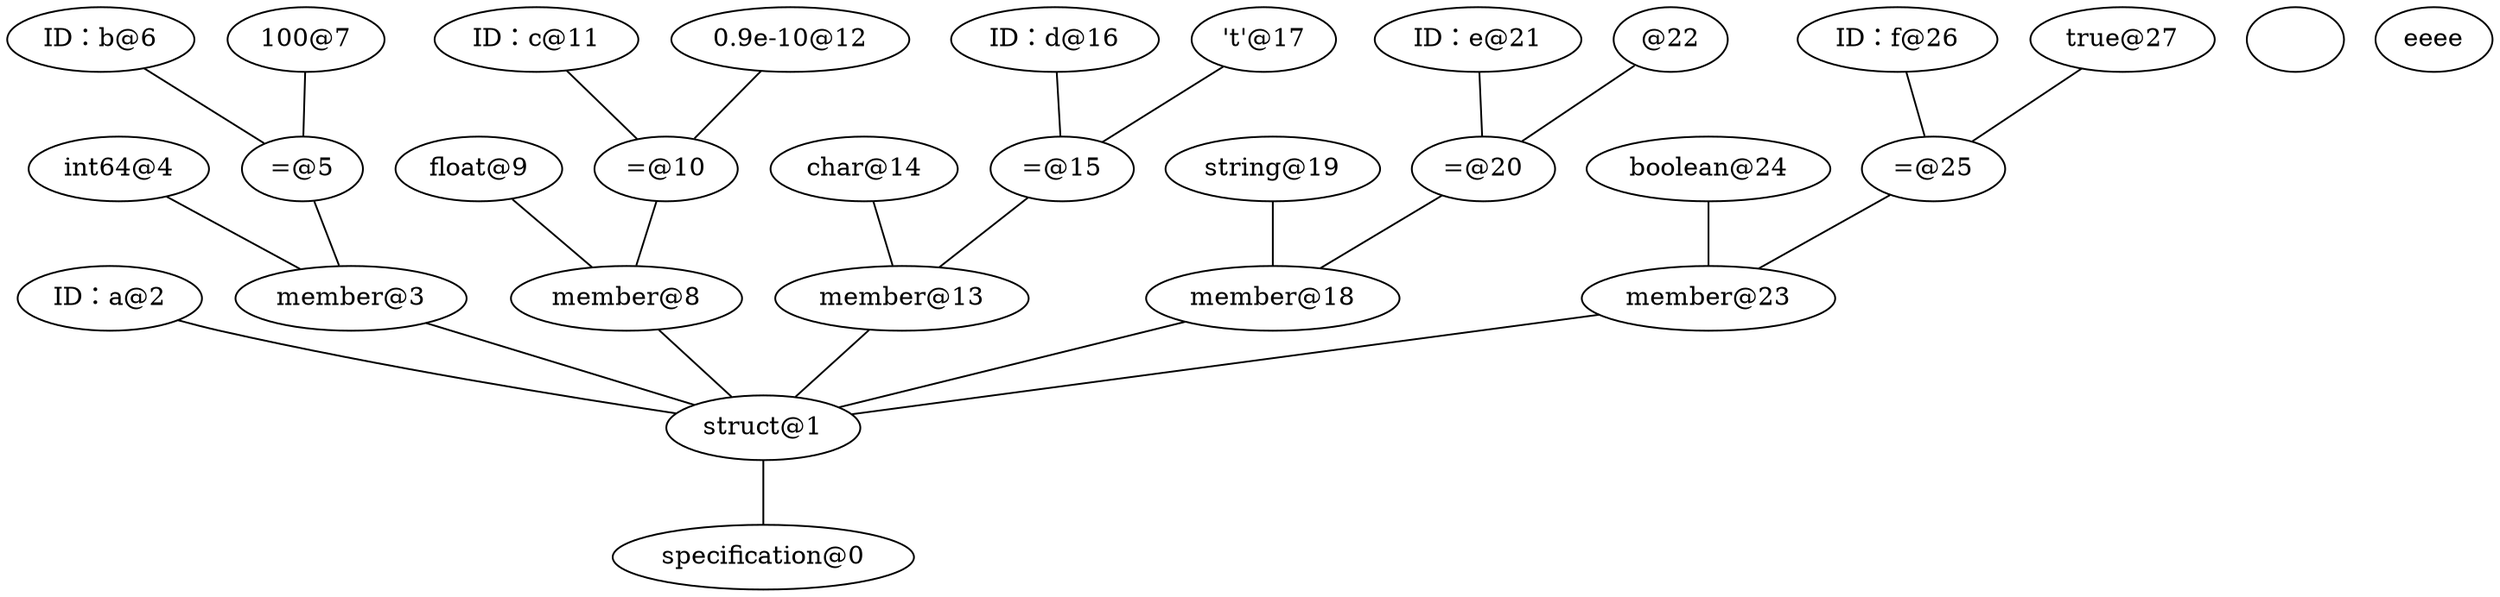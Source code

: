 graph{
    { rank=same; "specification@0"}
    { rank=same; "struct@1"}
    { rank=same; "ID：a@2"; "member@3"; "member@8"; "member@13"; "member@18"; "member@23"}
    { rank=same; "int64@4"; "=@5"; "float@9"; "=@10"; "char@14"; "=@15"; "string@19"; "=@20"; "boolean@24"; "=@25"}
    { rank=same; "ID：b@6"; "100@7"; "ID：c@11"; "0.9e-10@12"; "ID：d@16"; "'\t'@17"; "ID：e@21"; ""eeee"@22"; "ID：f@26"; "true@27"}

    "struct@1" -- "specification@0"
    "ID：a@2" -- "struct@1"
    "member@3" -- "struct@1"
    "int64@4" -- "member@3"
    "=@5" -- "member@3"
    "ID：b@6" -- "=@5"
    "100@7" -- "=@5"
    "member@8" -- "struct@1"
    "float@9" -- "member@8"
    "=@10" -- "member@8"
    "ID：c@11" -- "=@10"
    "0.9e-10@12" -- "=@10"
    "member@13" -- "struct@1"
    "char@14" -- "member@13"
    "=@15" -- "member@13"
    "ID：d@16" -- "=@15"
    "'\t'@17" -- "=@15"
    "member@18" -- "struct@1"
    "string@19" -- "member@18"
    "=@20" -- "member@18"
    "ID：e@21" -- "=@20"
    ""eeee"@22" -- "=@20"
    "member@23" -- "struct@1"
    "boolean@24" -- "member@23"
    "=@25" -- "member@23"
    "ID：f@26" -- "=@25"
    "true@27" -- "=@25"
}